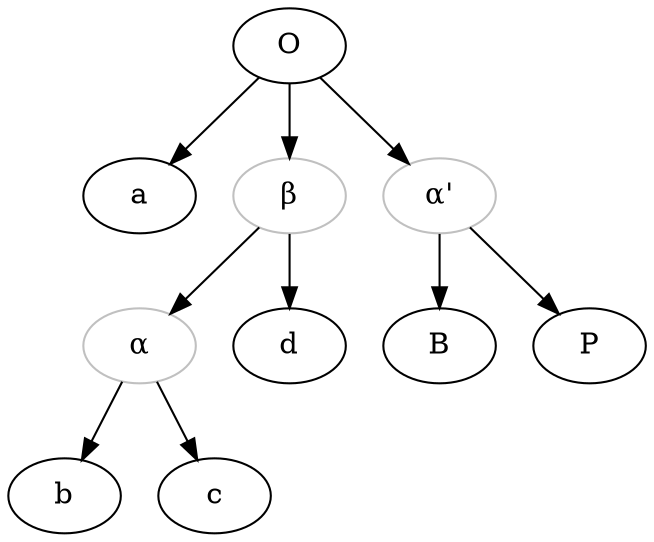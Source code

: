 digraph {
    O -> a;
    O -> beta;
    beta [label="β", color="grey"];

    beta -> alpha; 
    beta -> d;

    alpha [label="α", color="grey"]; 

    alpha -> b; 
    alpha -> c;

    O -> aprime; 
    
    aprime [label="α'", color="grey"]; 

    aprime -> B; 
    aprime -> P;
}